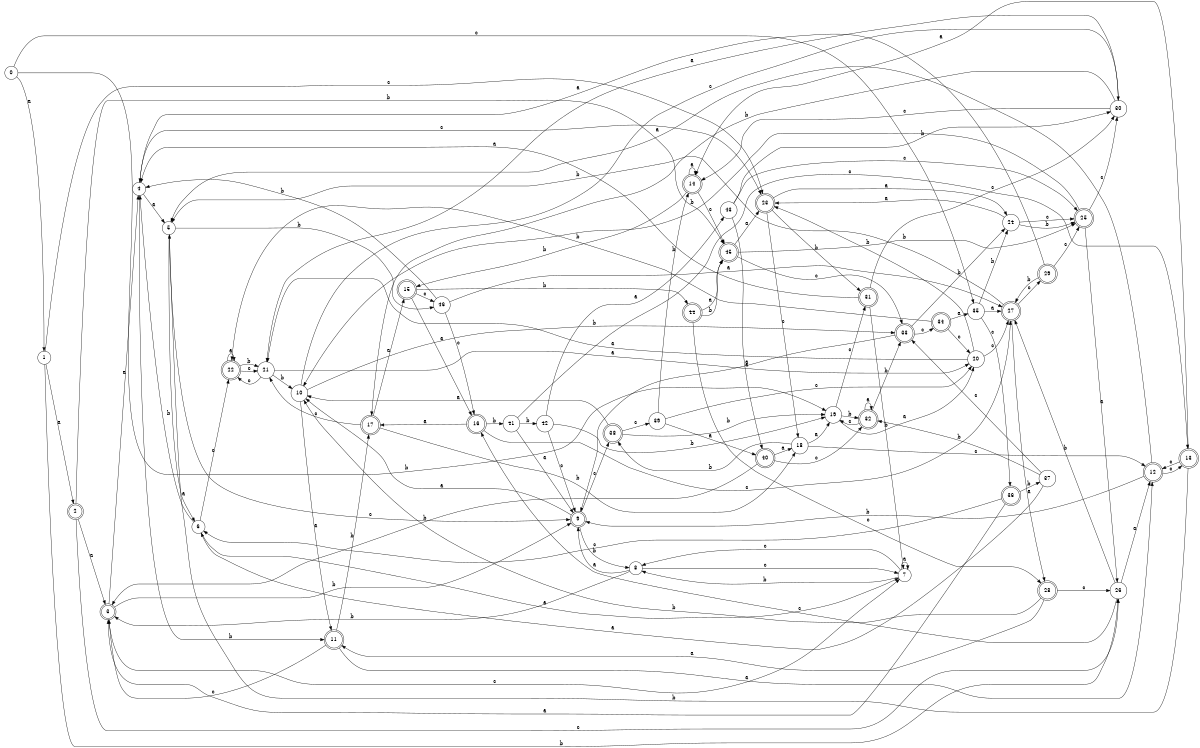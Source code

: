digraph n38_10 {
__start0 [label="" shape="none"];

rankdir=LR;
size="8,5";

s0 [style="filled", color="black", fillcolor="white" shape="circle", label="0"];
s1 [style="filled", color="black", fillcolor="white" shape="circle", label="1"];
s2 [style="rounded,filled", color="black", fillcolor="white" shape="doublecircle", label="2"];
s3 [style="rounded,filled", color="black", fillcolor="white" shape="doublecircle", label="3"];
s4 [style="filled", color="black", fillcolor="white" shape="circle", label="4"];
s5 [style="filled", color="black", fillcolor="white" shape="circle", label="5"];
s6 [style="filled", color="black", fillcolor="white" shape="circle", label="6"];
s7 [style="filled", color="black", fillcolor="white" shape="circle", label="7"];
s8 [style="filled", color="black", fillcolor="white" shape="circle", label="8"];
s9 [style="rounded,filled", color="black", fillcolor="white" shape="doublecircle", label="9"];
s10 [style="filled", color="black", fillcolor="white" shape="circle", label="10"];
s11 [style="rounded,filled", color="black", fillcolor="white" shape="doublecircle", label="11"];
s12 [style="rounded,filled", color="black", fillcolor="white" shape="doublecircle", label="12"];
s13 [style="rounded,filled", color="black", fillcolor="white" shape="doublecircle", label="13"];
s14 [style="rounded,filled", color="black", fillcolor="white" shape="doublecircle", label="14"];
s15 [style="rounded,filled", color="black", fillcolor="white" shape="doublecircle", label="15"];
s16 [style="rounded,filled", color="black", fillcolor="white" shape="doublecircle", label="16"];
s17 [style="rounded,filled", color="black", fillcolor="white" shape="doublecircle", label="17"];
s18 [style="filled", color="black", fillcolor="white" shape="circle", label="18"];
s19 [style="filled", color="black", fillcolor="white" shape="circle", label="19"];
s20 [style="filled", color="black", fillcolor="white" shape="circle", label="20"];
s21 [style="filled", color="black", fillcolor="white" shape="circle", label="21"];
s22 [style="rounded,filled", color="black", fillcolor="white" shape="doublecircle", label="22"];
s23 [style="rounded,filled", color="black", fillcolor="white" shape="doublecircle", label="23"];
s24 [style="filled", color="black", fillcolor="white" shape="circle", label="24"];
s25 [style="rounded,filled", color="black", fillcolor="white" shape="doublecircle", label="25"];
s26 [style="filled", color="black", fillcolor="white" shape="circle", label="26"];
s27 [style="rounded,filled", color="black", fillcolor="white" shape="doublecircle", label="27"];
s28 [style="rounded,filled", color="black", fillcolor="white" shape="doublecircle", label="28"];
s29 [style="rounded,filled", color="black", fillcolor="white" shape="doublecircle", label="29"];
s30 [style="filled", color="black", fillcolor="white" shape="circle", label="30"];
s31 [style="rounded,filled", color="black", fillcolor="white" shape="doublecircle", label="31"];
s32 [style="rounded,filled", color="black", fillcolor="white" shape="doublecircle", label="32"];
s33 [style="rounded,filled", color="black", fillcolor="white" shape="doublecircle", label="33"];
s34 [style="rounded,filled", color="black", fillcolor="white" shape="doublecircle", label="34"];
s35 [style="filled", color="black", fillcolor="white" shape="circle", label="35"];
s36 [style="rounded,filled", color="black", fillcolor="white" shape="doublecircle", label="36"];
s37 [style="filled", color="black", fillcolor="white" shape="circle", label="37"];
s38 [style="rounded,filled", color="black", fillcolor="white" shape="doublecircle", label="38"];
s39 [style="filled", color="black", fillcolor="white" shape="circle", label="39"];
s40 [style="rounded,filled", color="black", fillcolor="white" shape="doublecircle", label="40"];
s41 [style="filled", color="black", fillcolor="white" shape="circle", label="41"];
s42 [style="filled", color="black", fillcolor="white" shape="circle", label="42"];
s43 [style="filled", color="black", fillcolor="white" shape="circle", label="43"];
s44 [style="rounded,filled", color="black", fillcolor="white" shape="doublecircle", label="44"];
s45 [style="rounded,filled", color="black", fillcolor="white" shape="doublecircle", label="45"];
s46 [style="filled", color="black", fillcolor="white" shape="circle", label="46"];
s0 -> s1 [label="a"];
s0 -> s19 [label="b"];
s0 -> s35 [label="c"];
s1 -> s2 [label="a"];
s1 -> s26 [label="b"];
s1 -> s23 [label="c"];
s2 -> s3 [label="a"];
s2 -> s45 [label="b"];
s2 -> s26 [label="c"];
s3 -> s4 [label="a"];
s3 -> s9 [label="b"];
s3 -> s7 [label="c"];
s4 -> s5 [label="a"];
s4 -> s11 [label="b"];
s4 -> s23 [label="c"];
s5 -> s6 [label="a"];
s5 -> s46 [label="b"];
s5 -> s9 [label="c"];
s6 -> s7 [label="a"];
s6 -> s4 [label="b"];
s6 -> s22 [label="c"];
s7 -> s7 [label="a"];
s7 -> s8 [label="b"];
s7 -> s8 [label="c"];
s8 -> s9 [label="a"];
s8 -> s3 [label="b"];
s8 -> s7 [label="c"];
s9 -> s10 [label="a"];
s9 -> s8 [label="b"];
s9 -> s38 [label="c"];
s10 -> s11 [label="a"];
s10 -> s33 [label="b"];
s10 -> s30 [label="c"];
s11 -> s12 [label="a"];
s11 -> s17 [label="b"];
s11 -> s3 [label="c"];
s12 -> s5 [label="a"];
s12 -> s9 [label="b"];
s12 -> s13 [label="c"];
s13 -> s14 [label="a"];
s13 -> s5 [label="b"];
s13 -> s12 [label="c"];
s14 -> s14 [label="a"];
s14 -> s15 [label="b"];
s14 -> s45 [label="c"];
s15 -> s16 [label="a"];
s15 -> s44 [label="b"];
s15 -> s46 [label="c"];
s16 -> s17 [label="a"];
s16 -> s41 [label="b"];
s16 -> s27 [label="c"];
s17 -> s15 [label="a"];
s17 -> s18 [label="b"];
s17 -> s21 [label="c"];
s18 -> s19 [label="a"];
s18 -> s38 [label="b"];
s18 -> s12 [label="c"];
s19 -> s20 [label="a"];
s19 -> s32 [label="b"];
s19 -> s31 [label="c"];
s20 -> s21 [label="a"];
s20 -> s23 [label="b"];
s20 -> s27 [label="c"];
s21 -> s20 [label="a"];
s21 -> s10 [label="b"];
s21 -> s22 [label="c"];
s22 -> s22 [label="a"];
s22 -> s21 [label="b"];
s22 -> s21 [label="c"];
s23 -> s24 [label="a"];
s23 -> s31 [label="b"];
s23 -> s18 [label="c"];
s24 -> s23 [label="a"];
s24 -> s25 [label="b"];
s24 -> s25 [label="c"];
s25 -> s26 [label="a"];
s25 -> s10 [label="b"];
s25 -> s30 [label="c"];
s26 -> s12 [label="a"];
s26 -> s27 [label="b"];
s26 -> s16 [label="c"];
s27 -> s28 [label="a"];
s27 -> s5 [label="b"];
s27 -> s29 [label="c"];
s28 -> s11 [label="a"];
s28 -> s10 [label="b"];
s28 -> s26 [label="c"];
s29 -> s4 [label="a"];
s29 -> s27 [label="b"];
s29 -> s25 [label="c"];
s30 -> s21 [label="a"];
s30 -> s17 [label="b"];
s30 -> s14 [label="c"];
s31 -> s4 [label="a"];
s31 -> s7 [label="b"];
s31 -> s30 [label="c"];
s32 -> s32 [label="a"];
s32 -> s33 [label="b"];
s32 -> s19 [label="c"];
s33 -> s9 [label="a"];
s33 -> s24 [label="b"];
s33 -> s34 [label="c"];
s34 -> s35 [label="a"];
s34 -> s22 [label="b"];
s34 -> s20 [label="c"];
s35 -> s27 [label="a"];
s35 -> s24 [label="b"];
s35 -> s36 [label="c"];
s36 -> s3 [label="a"];
s36 -> s37 [label="b"];
s36 -> s6 [label="c"];
s37 -> s6 [label="a"];
s37 -> s32 [label="b"];
s37 -> s33 [label="c"];
s38 -> s10 [label="a"];
s38 -> s19 [label="b"];
s38 -> s39 [label="c"];
s39 -> s40 [label="a"];
s39 -> s14 [label="b"];
s39 -> s20 [label="c"];
s40 -> s18 [label="a"];
s40 -> s3 [label="b"];
s40 -> s32 [label="c"];
s41 -> s9 [label="a"];
s41 -> s42 [label="b"];
s41 -> s13 [label="c"];
s42 -> s43 [label="a"];
s42 -> s19 [label="b"];
s42 -> s9 [label="c"];
s43 -> s40 [label="a"];
s43 -> s30 [label="b"];
s43 -> s25 [label="c"];
s44 -> s45 [label="a"];
s44 -> s45 [label="b"];
s44 -> s28 [label="c"];
s45 -> s23 [label="a"];
s45 -> s25 [label="b"];
s45 -> s33 [label="c"];
s46 -> s27 [label="a"];
s46 -> s4 [label="b"];
s46 -> s16 [label="c"];

}